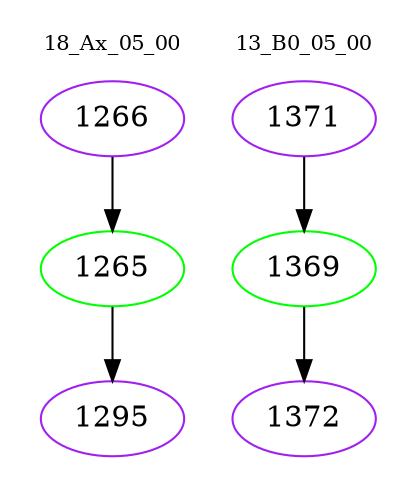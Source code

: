 digraph{
subgraph cluster_0 {
color = white
label = "18_Ax_05_00";
fontsize=10;
T0_1266 [label="1266", color="purple"]
T0_1266 -> T0_1265 [color="black"]
T0_1265 [label="1265", color="green"]
T0_1265 -> T0_1295 [color="black"]
T0_1295 [label="1295", color="purple"]
}
subgraph cluster_1 {
color = white
label = "13_B0_05_00";
fontsize=10;
T1_1371 [label="1371", color="purple"]
T1_1371 -> T1_1369 [color="black"]
T1_1369 [label="1369", color="green"]
T1_1369 -> T1_1372 [color="black"]
T1_1372 [label="1372", color="purple"]
}
}
